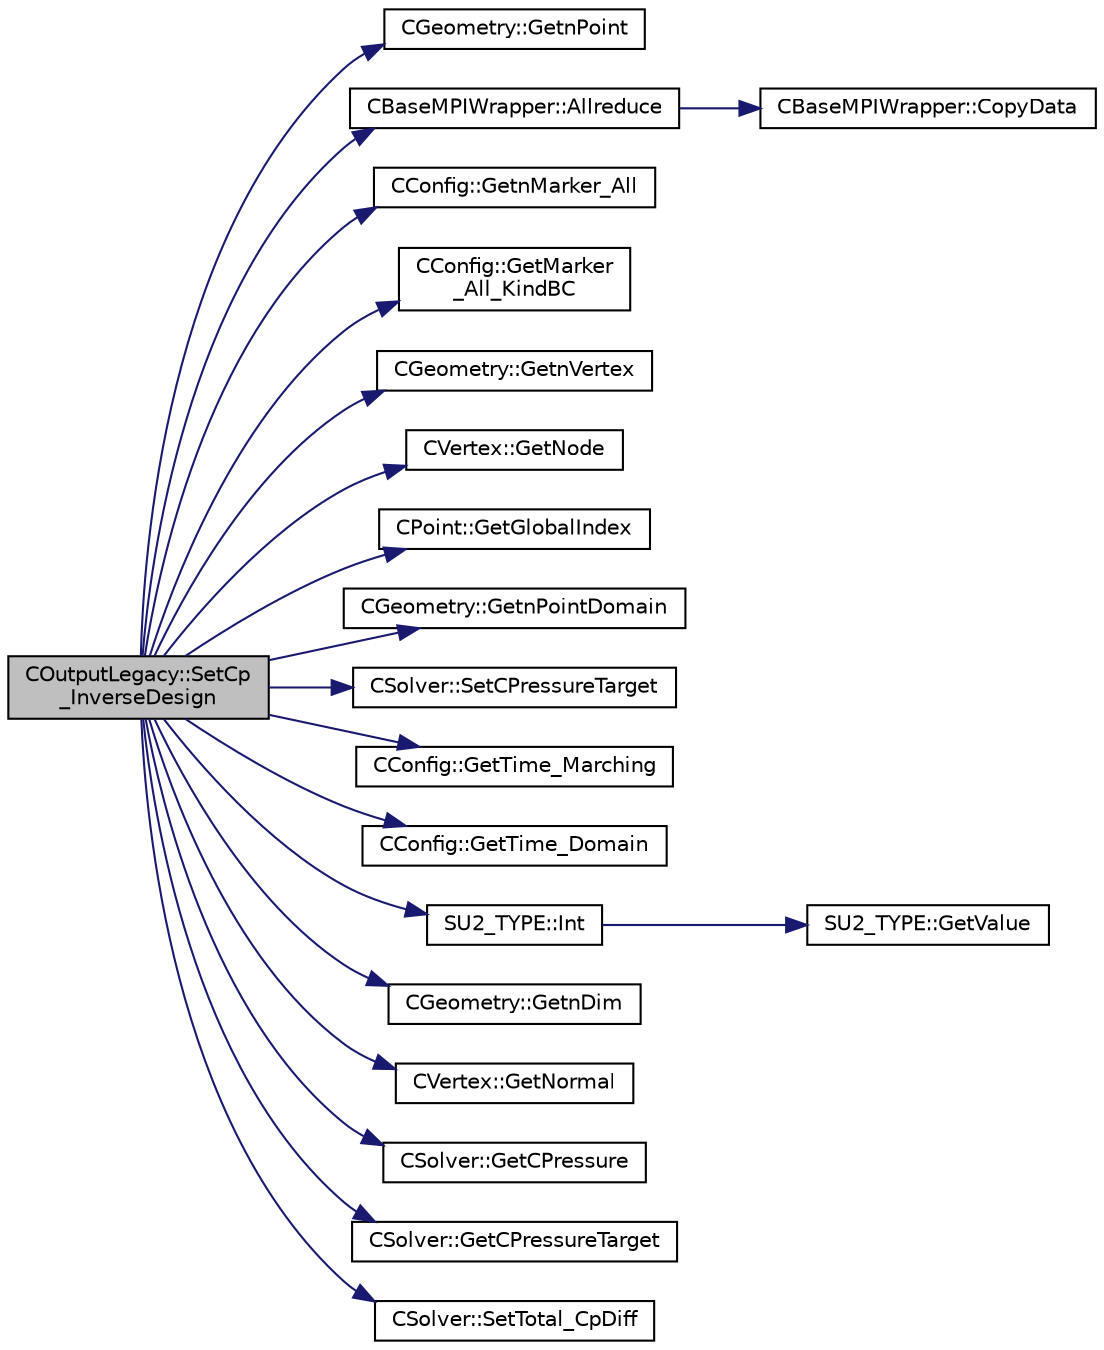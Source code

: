 digraph "COutputLegacy::SetCp_InverseDesign"
{
  edge [fontname="Helvetica",fontsize="10",labelfontname="Helvetica",labelfontsize="10"];
  node [fontname="Helvetica",fontsize="10",shape=record];
  rankdir="LR";
  Node1137 [label="COutputLegacy::SetCp\l_InverseDesign",height=0.2,width=0.4,color="black", fillcolor="grey75", style="filled", fontcolor="black"];
  Node1137 -> Node1138 [color="midnightblue",fontsize="10",style="solid",fontname="Helvetica"];
  Node1138 [label="CGeometry::GetnPoint",height=0.2,width=0.4,color="black", fillcolor="white", style="filled",URL="$class_c_geometry.html#aa68b666b38f4d2c7021736ae86940f44",tooltip="Get number of points. "];
  Node1137 -> Node1139 [color="midnightblue",fontsize="10",style="solid",fontname="Helvetica"];
  Node1139 [label="CBaseMPIWrapper::Allreduce",height=0.2,width=0.4,color="black", fillcolor="white", style="filled",URL="$class_c_base_m_p_i_wrapper.html#a637b6fd917a8ca91ce748ba88e0d66b6"];
  Node1139 -> Node1140 [color="midnightblue",fontsize="10",style="solid",fontname="Helvetica"];
  Node1140 [label="CBaseMPIWrapper::CopyData",height=0.2,width=0.4,color="black", fillcolor="white", style="filled",URL="$class_c_base_m_p_i_wrapper.html#a4725cc1dd65b161b483e812a538a5e36"];
  Node1137 -> Node1141 [color="midnightblue",fontsize="10",style="solid",fontname="Helvetica"];
  Node1141 [label="CConfig::GetnMarker_All",height=0.2,width=0.4,color="black", fillcolor="white", style="filled",URL="$class_c_config.html#a300c4884edfc0c2acf395036439004f4",tooltip="Get the total number of boundary markers including send/receive domains. "];
  Node1137 -> Node1142 [color="midnightblue",fontsize="10",style="solid",fontname="Helvetica"];
  Node1142 [label="CConfig::GetMarker\l_All_KindBC",height=0.2,width=0.4,color="black", fillcolor="white", style="filled",URL="$class_c_config.html#a57d43acc1457d2d27095ce006218862e",tooltip="Get the kind of boundary for each marker. "];
  Node1137 -> Node1143 [color="midnightblue",fontsize="10",style="solid",fontname="Helvetica"];
  Node1143 [label="CGeometry::GetnVertex",height=0.2,width=0.4,color="black", fillcolor="white", style="filled",URL="$class_c_geometry.html#a55427e474834af1941e13750b17975be",tooltip="Get number of vertices. "];
  Node1137 -> Node1144 [color="midnightblue",fontsize="10",style="solid",fontname="Helvetica"];
  Node1144 [label="CVertex::GetNode",height=0.2,width=0.4,color="black", fillcolor="white", style="filled",URL="$class_c_vertex.html#a95c513bf927464157ed96b6c79779a1f",tooltip="Get the node of the vertex. "];
  Node1137 -> Node1145 [color="midnightblue",fontsize="10",style="solid",fontname="Helvetica"];
  Node1145 [label="CPoint::GetGlobalIndex",height=0.2,width=0.4,color="black", fillcolor="white", style="filled",URL="$class_c_point.html#ab546170a5a03ef210a75fc5531910050",tooltip="Get the global index in a parallel computation. "];
  Node1137 -> Node1146 [color="midnightblue",fontsize="10",style="solid",fontname="Helvetica"];
  Node1146 [label="CGeometry::GetnPointDomain",height=0.2,width=0.4,color="black", fillcolor="white", style="filled",URL="$class_c_geometry.html#a4fc7de3bff7b6f8c35717016d6f8fcb2",tooltip="Get number of real points (that belong to the domain). "];
  Node1137 -> Node1147 [color="midnightblue",fontsize="10",style="solid",fontname="Helvetica"];
  Node1147 [label="CSolver::SetCPressureTarget",height=0.2,width=0.4,color="black", fillcolor="white", style="filled",URL="$class_c_solver.html#abc44872a46154c79bdeb9d747fbdf587",tooltip="A virtual member. "];
  Node1137 -> Node1148 [color="midnightblue",fontsize="10",style="solid",fontname="Helvetica"];
  Node1148 [label="CConfig::GetTime_Marching",height=0.2,width=0.4,color="black", fillcolor="white", style="filled",URL="$class_c_config.html#a864d499ce740184803607801c47abda7",tooltip="Provides information about the time integration, and change the write in the output files information..."];
  Node1137 -> Node1149 [color="midnightblue",fontsize="10",style="solid",fontname="Helvetica"];
  Node1149 [label="CConfig::GetTime_Domain",height=0.2,width=0.4,color="black", fillcolor="white", style="filled",URL="$class_c_config.html#a6a11350b3c8d7577318be43cda6f7292",tooltip="Check if the multizone problem is solved for time domain. "];
  Node1137 -> Node1150 [color="midnightblue",fontsize="10",style="solid",fontname="Helvetica"];
  Node1150 [label="SU2_TYPE::Int",height=0.2,width=0.4,color="black", fillcolor="white", style="filled",URL="$namespace_s_u2___t_y_p_e.html#a6b48817766d8a6486caa2807a52f6bae",tooltip="Casts the primitive value to int (uses GetValue, already implemented for each type). "];
  Node1150 -> Node1151 [color="midnightblue",fontsize="10",style="solid",fontname="Helvetica"];
  Node1151 [label="SU2_TYPE::GetValue",height=0.2,width=0.4,color="black", fillcolor="white", style="filled",URL="$namespace_s_u2___t_y_p_e.html#a0ed43473f5a450ce028d088427bf10cb",tooltip="Get the (primitive) value of the datatype (needs to be implemented for each new type). "];
  Node1137 -> Node1152 [color="midnightblue",fontsize="10",style="solid",fontname="Helvetica"];
  Node1152 [label="CGeometry::GetnDim",height=0.2,width=0.4,color="black", fillcolor="white", style="filled",URL="$class_c_geometry.html#a2af01006c0c4f74ba089582f1a3587fe",tooltip="Get number of coordinates. "];
  Node1137 -> Node1153 [color="midnightblue",fontsize="10",style="solid",fontname="Helvetica"];
  Node1153 [label="CVertex::GetNormal",height=0.2,width=0.4,color="black", fillcolor="white", style="filled",URL="$class_c_vertex.html#a0d289163c6f3384822fcb9ae86fc1c39",tooltip="Copy the the normal vector of a face. "];
  Node1137 -> Node1154 [color="midnightblue",fontsize="10",style="solid",fontname="Helvetica"];
  Node1154 [label="CSolver::GetCPressure",height=0.2,width=0.4,color="black", fillcolor="white", style="filled",URL="$class_c_solver.html#a15ce9513fb0af4367e476b7776acc97d",tooltip="A virtual member. "];
  Node1137 -> Node1155 [color="midnightblue",fontsize="10",style="solid",fontname="Helvetica"];
  Node1155 [label="CSolver::GetCPressureTarget",height=0.2,width=0.4,color="black", fillcolor="white", style="filled",URL="$class_c_solver.html#a01c896e0264eebfc202befea8ae5e5d6",tooltip="A virtual member. "];
  Node1137 -> Node1156 [color="midnightblue",fontsize="10",style="solid",fontname="Helvetica"];
  Node1156 [label="CSolver::SetTotal_CpDiff",height=0.2,width=0.4,color="black", fillcolor="white", style="filled",URL="$class_c_solver.html#ae856e0b8452052e622e605e9e1a6fb8a",tooltip="A virtual member. "];
}
